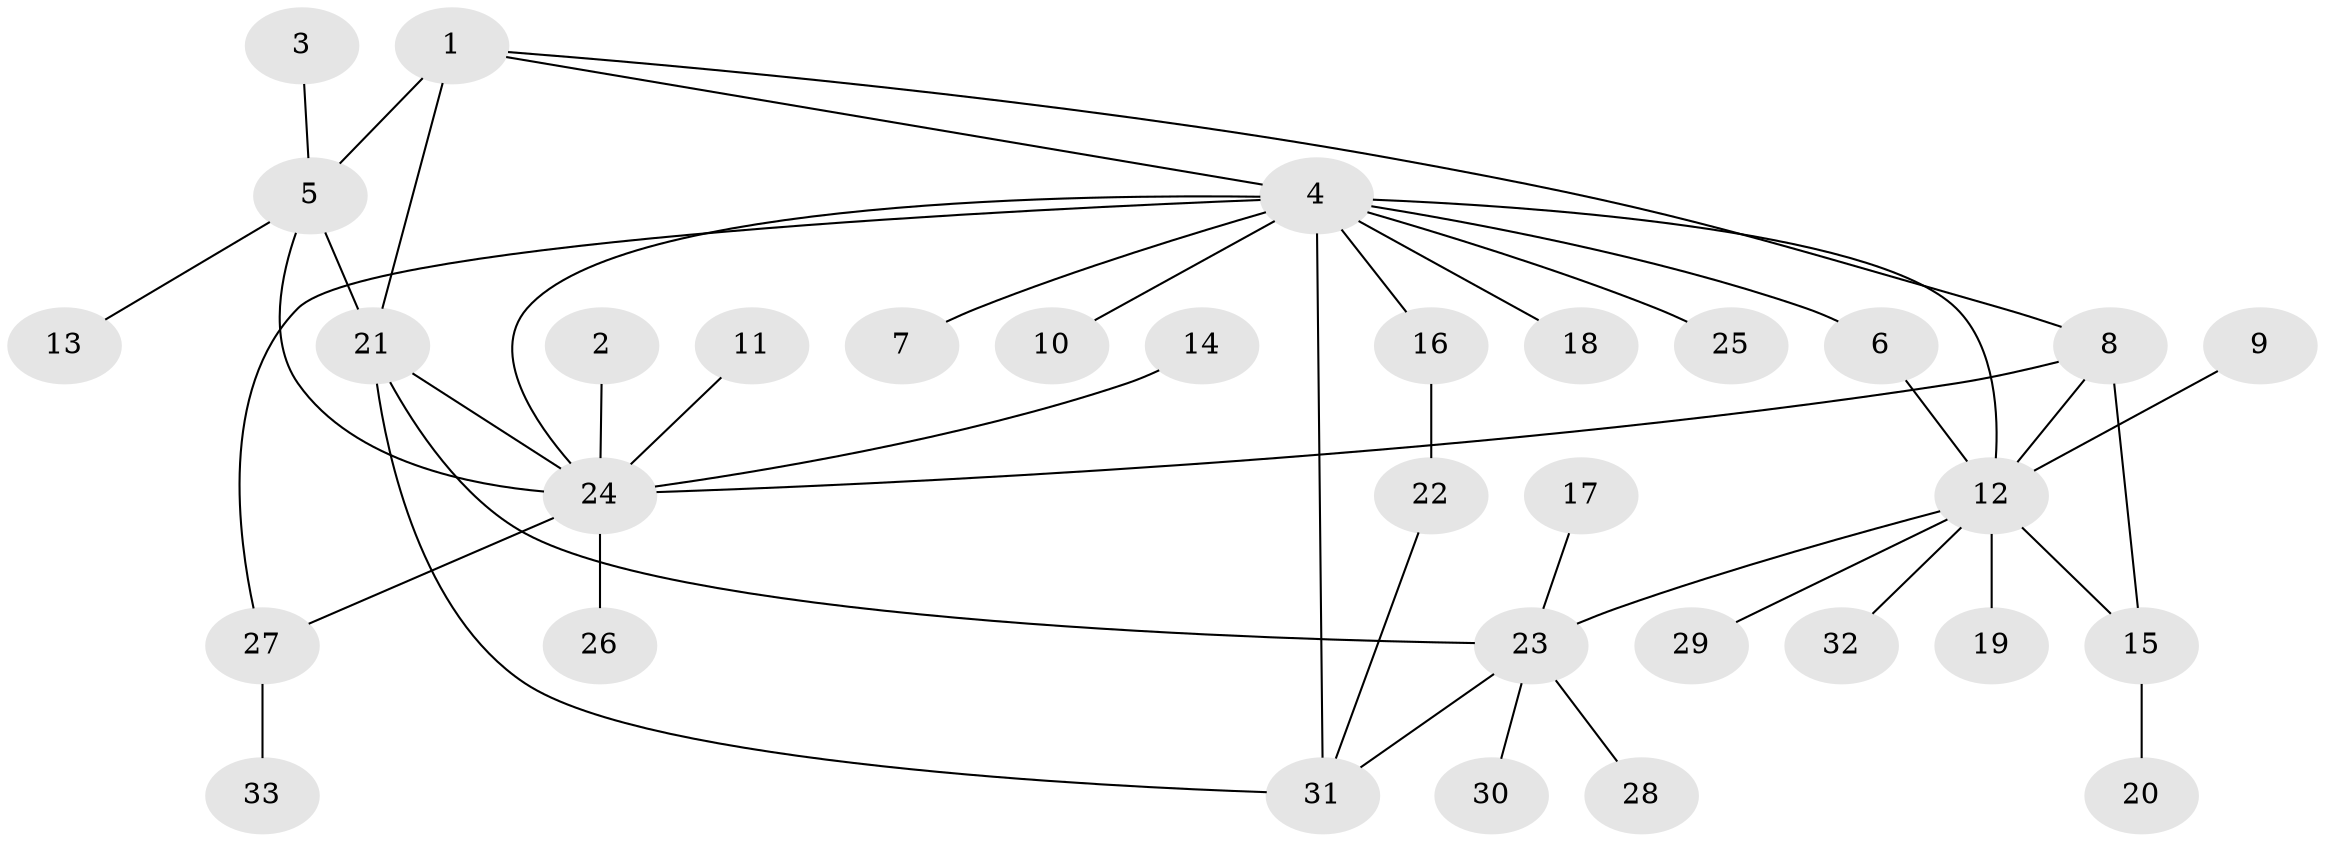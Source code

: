 // original degree distribution, {4: 0.07575757575757576, 7: 0.045454545454545456, 5: 0.045454545454545456, 9: 0.015151515151515152, 6: 0.015151515151515152, 8: 0.015151515151515152, 3: 0.07575757575757576, 2: 0.15151515151515152, 10: 0.015151515151515152, 1: 0.5454545454545454}
// Generated by graph-tools (version 1.1) at 2025/50/03/09/25 03:50:28]
// undirected, 33 vertices, 44 edges
graph export_dot {
graph [start="1"]
  node [color=gray90,style=filled];
  1;
  2;
  3;
  4;
  5;
  6;
  7;
  8;
  9;
  10;
  11;
  12;
  13;
  14;
  15;
  16;
  17;
  18;
  19;
  20;
  21;
  22;
  23;
  24;
  25;
  26;
  27;
  28;
  29;
  30;
  31;
  32;
  33;
  1 -- 4 [weight=1.0];
  1 -- 5 [weight=2.0];
  1 -- 8 [weight=1.0];
  1 -- 21 [weight=1.0];
  2 -- 24 [weight=1.0];
  3 -- 5 [weight=1.0];
  4 -- 6 [weight=1.0];
  4 -- 7 [weight=1.0];
  4 -- 10 [weight=1.0];
  4 -- 12 [weight=1.0];
  4 -- 16 [weight=1.0];
  4 -- 18 [weight=1.0];
  4 -- 24 [weight=1.0];
  4 -- 25 [weight=1.0];
  4 -- 27 [weight=1.0];
  4 -- 31 [weight=1.0];
  5 -- 13 [weight=1.0];
  5 -- 21 [weight=1.0];
  5 -- 24 [weight=1.0];
  6 -- 12 [weight=1.0];
  8 -- 12 [weight=1.0];
  8 -- 15 [weight=1.0];
  8 -- 24 [weight=1.0];
  9 -- 12 [weight=1.0];
  11 -- 24 [weight=1.0];
  12 -- 15 [weight=1.0];
  12 -- 19 [weight=1.0];
  12 -- 23 [weight=1.0];
  12 -- 29 [weight=1.0];
  12 -- 32 [weight=1.0];
  14 -- 24 [weight=1.0];
  15 -- 20 [weight=1.0];
  16 -- 22 [weight=1.0];
  17 -- 23 [weight=1.0];
  21 -- 23 [weight=1.0];
  21 -- 24 [weight=1.0];
  21 -- 31 [weight=1.0];
  22 -- 31 [weight=1.0];
  23 -- 28 [weight=1.0];
  23 -- 30 [weight=1.0];
  23 -- 31 [weight=1.0];
  24 -- 26 [weight=1.0];
  24 -- 27 [weight=1.0];
  27 -- 33 [weight=1.0];
}
